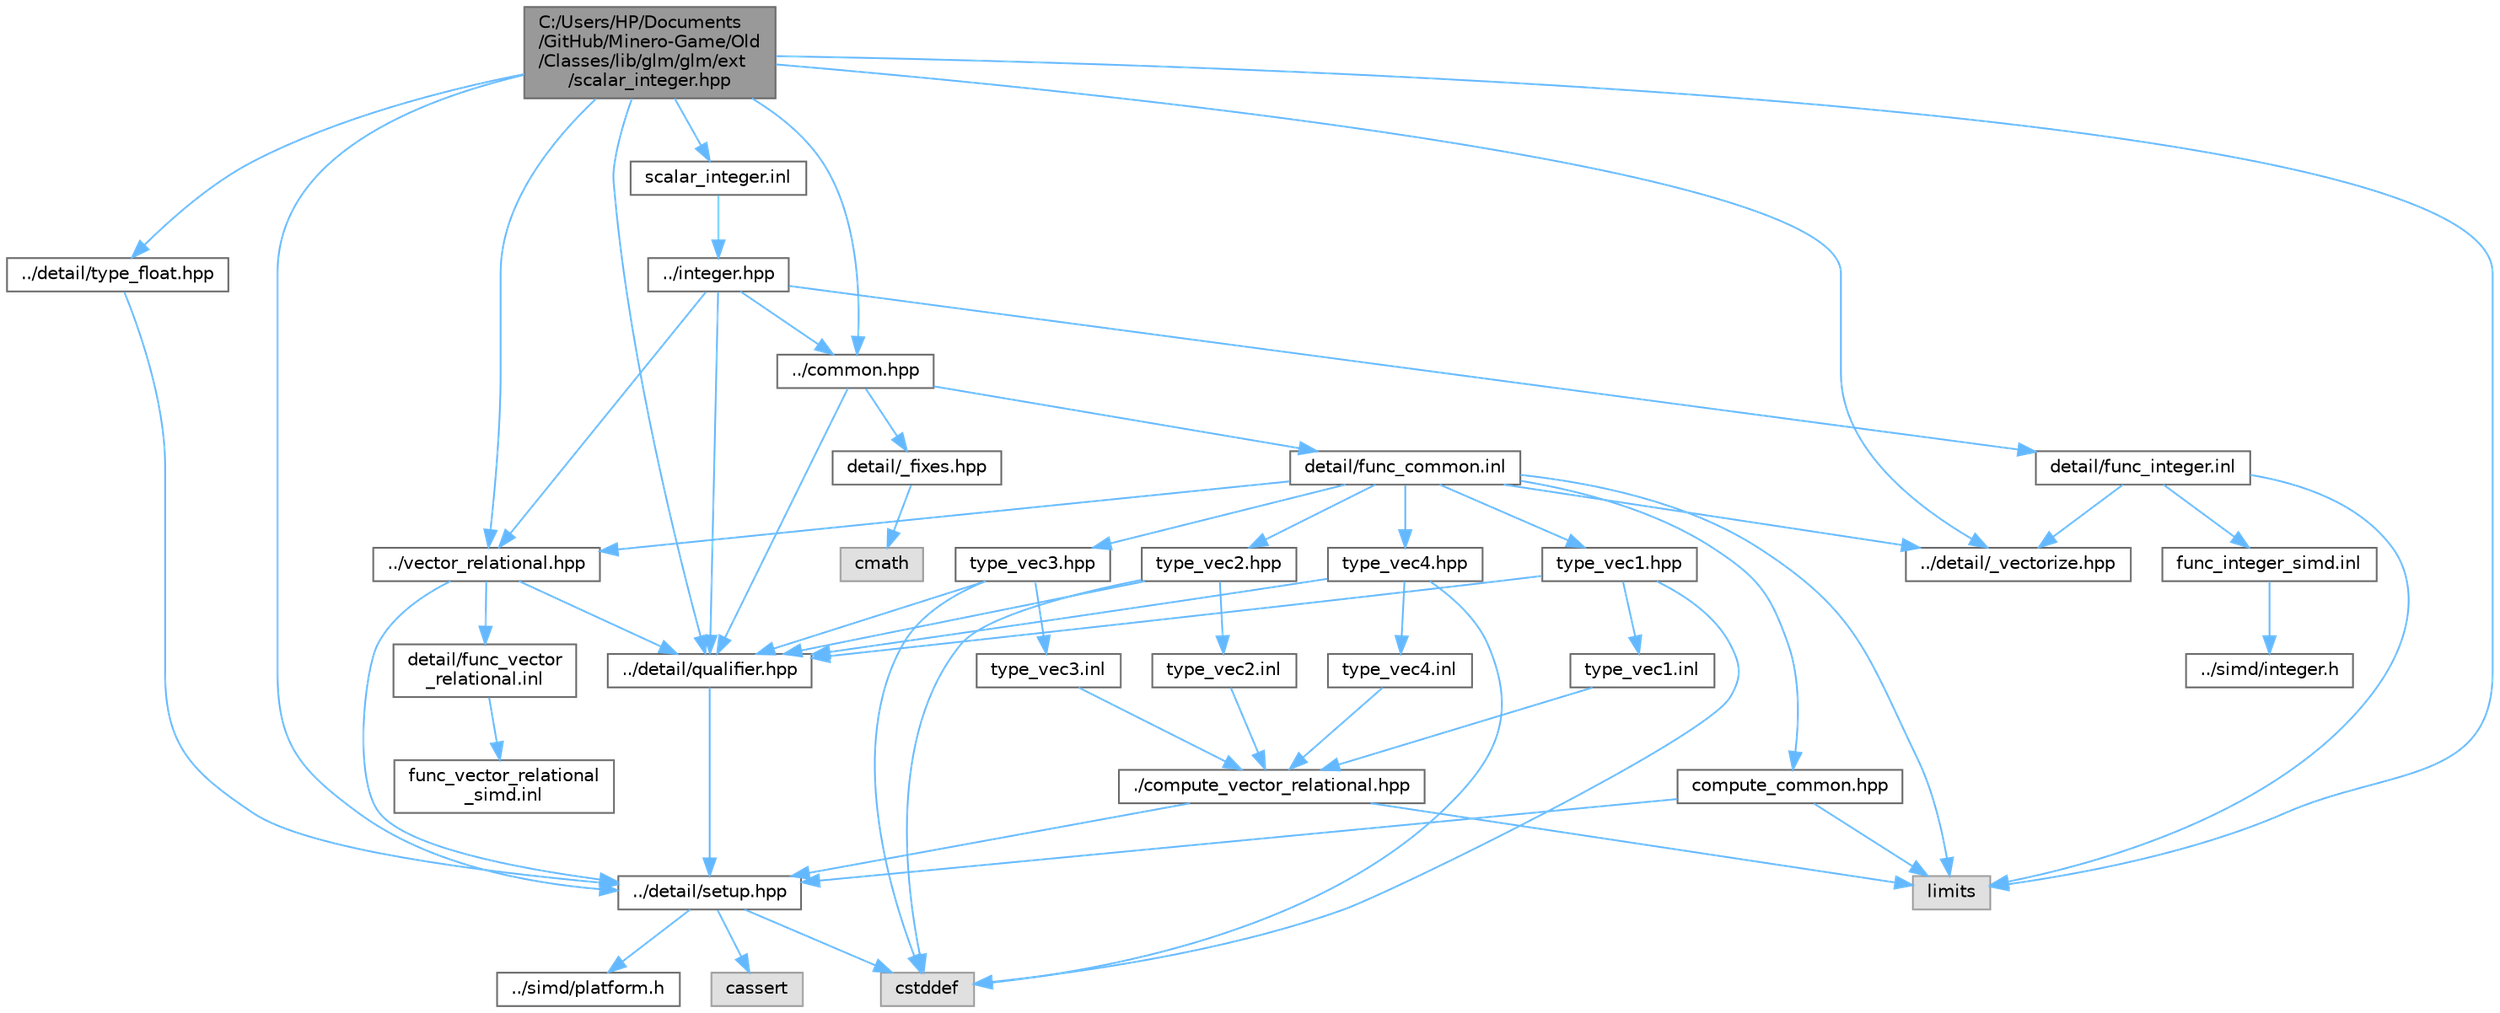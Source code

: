 digraph "C:/Users/HP/Documents/GitHub/Minero-Game/Old/Classes/lib/glm/glm/ext/scalar_integer.hpp"
{
 // LATEX_PDF_SIZE
  bgcolor="transparent";
  edge [fontname=Helvetica,fontsize=10,labelfontname=Helvetica,labelfontsize=10];
  node [fontname=Helvetica,fontsize=10,shape=box,height=0.2,width=0.4];
  Node1 [id="Node000001",label="C:/Users/HP/Documents\l/GitHub/Minero-Game/Old\l/Classes/lib/glm/glm/ext\l/scalar_integer.hpp",height=0.2,width=0.4,color="gray40", fillcolor="grey60", style="filled", fontcolor="black",tooltip=" "];
  Node1 -> Node2 [id="edge117_Node000001_Node000002",color="steelblue1",style="solid",tooltip=" "];
  Node2 [id="Node000002",label="../detail/setup.hpp",height=0.2,width=0.4,color="grey40", fillcolor="white", style="filled",URL="$_old_2_classes_2lib_2glm_2glm_2detail_2setup_8hpp.html",tooltip=" "];
  Node2 -> Node3 [id="edge118_Node000002_Node000003",color="steelblue1",style="solid",tooltip=" "];
  Node3 [id="Node000003",label="cassert",height=0.2,width=0.4,color="grey60", fillcolor="#E0E0E0", style="filled",tooltip=" "];
  Node2 -> Node4 [id="edge119_Node000002_Node000004",color="steelblue1",style="solid",tooltip=" "];
  Node4 [id="Node000004",label="cstddef",height=0.2,width=0.4,color="grey60", fillcolor="#E0E0E0", style="filled",tooltip=" "];
  Node2 -> Node5 [id="edge120_Node000002_Node000005",color="steelblue1",style="solid",tooltip=" "];
  Node5 [id="Node000005",label="../simd/platform.h",height=0.2,width=0.4,color="grey40", fillcolor="white", style="filled",URL="$_old_2_classes_2lib_2glm_2glm_2simd_2platform_8h.html",tooltip=" "];
  Node1 -> Node6 [id="edge121_Node000001_Node000006",color="steelblue1",style="solid",tooltip=" "];
  Node6 [id="Node000006",label="../detail/qualifier.hpp",height=0.2,width=0.4,color="grey40", fillcolor="white", style="filled",URL="$_old_2_classes_2lib_2glm_2glm_2detail_2qualifier_8hpp.html",tooltip=" "];
  Node6 -> Node2 [id="edge122_Node000006_Node000002",color="steelblue1",style="solid",tooltip=" "];
  Node1 -> Node7 [id="edge123_Node000001_Node000007",color="steelblue1",style="solid",tooltip=" "];
  Node7 [id="Node000007",label="../detail/_vectorize.hpp",height=0.2,width=0.4,color="grey40", fillcolor="white", style="filled",URL="$_old_2_classes_2lib_2glm_2glm_2detail_2__vectorize_8hpp.html",tooltip=" "];
  Node1 -> Node8 [id="edge124_Node000001_Node000008",color="steelblue1",style="solid",tooltip=" "];
  Node8 [id="Node000008",label="../detail/type_float.hpp",height=0.2,width=0.4,color="grey40", fillcolor="white", style="filled",URL="$_old_2_classes_2lib_2glm_2glm_2detail_2type__float_8hpp.html",tooltip=" "];
  Node8 -> Node2 [id="edge125_Node000008_Node000002",color="steelblue1",style="solid",tooltip=" "];
  Node1 -> Node9 [id="edge126_Node000001_Node000009",color="steelblue1",style="solid",tooltip=" "];
  Node9 [id="Node000009",label="../vector_relational.hpp",height=0.2,width=0.4,color="grey40", fillcolor="white", style="filled",URL="$_old_2_classes_2lib_2glm_2glm_2vector__relational_8hpp.html",tooltip=" "];
  Node9 -> Node6 [id="edge127_Node000009_Node000006",color="steelblue1",style="solid",tooltip=" "];
  Node9 -> Node2 [id="edge128_Node000009_Node000002",color="steelblue1",style="solid",tooltip=" "];
  Node9 -> Node10 [id="edge129_Node000009_Node000010",color="steelblue1",style="solid",tooltip=" "];
  Node10 [id="Node000010",label="detail/func_vector\l_relational.inl",height=0.2,width=0.4,color="grey40", fillcolor="white", style="filled",URL="$_old_2_classes_2lib_2glm_2glm_2detail_2func__vector__relational_8inl.html",tooltip=" "];
  Node10 -> Node11 [id="edge130_Node000010_Node000011",color="steelblue1",style="solid",tooltip=" "];
  Node11 [id="Node000011",label="func_vector_relational\l_simd.inl",height=0.2,width=0.4,color="grey40", fillcolor="white", style="filled",URL="$_old_2_classes_2lib_2glm_2glm_2detail_2func__vector__relational__simd_8inl.html",tooltip=" "];
  Node1 -> Node12 [id="edge131_Node000001_Node000012",color="steelblue1",style="solid",tooltip=" "];
  Node12 [id="Node000012",label="../common.hpp",height=0.2,width=0.4,color="grey40", fillcolor="white", style="filled",URL="$_old_2_classes_2lib_2glm_2glm_2common_8hpp.html",tooltip=" "];
  Node12 -> Node6 [id="edge132_Node000012_Node000006",color="steelblue1",style="solid",tooltip=" "];
  Node12 -> Node13 [id="edge133_Node000012_Node000013",color="steelblue1",style="solid",tooltip=" "];
  Node13 [id="Node000013",label="detail/_fixes.hpp",height=0.2,width=0.4,color="grey40", fillcolor="white", style="filled",URL="$_old_2_classes_2lib_2glm_2glm_2detail_2__fixes_8hpp.html",tooltip=" "];
  Node13 -> Node14 [id="edge134_Node000013_Node000014",color="steelblue1",style="solid",tooltip=" "];
  Node14 [id="Node000014",label="cmath",height=0.2,width=0.4,color="grey60", fillcolor="#E0E0E0", style="filled",tooltip=" "];
  Node12 -> Node15 [id="edge135_Node000012_Node000015",color="steelblue1",style="solid",tooltip=" "];
  Node15 [id="Node000015",label="detail/func_common.inl",height=0.2,width=0.4,color="grey40", fillcolor="white", style="filled",URL="$_old_2_classes_2lib_2glm_2glm_2detail_2func__common_8inl.html",tooltip=" "];
  Node15 -> Node9 [id="edge136_Node000015_Node000009",color="steelblue1",style="solid",tooltip=" "];
  Node15 -> Node16 [id="edge137_Node000015_Node000016",color="steelblue1",style="solid",tooltip=" "];
  Node16 [id="Node000016",label="compute_common.hpp",height=0.2,width=0.4,color="grey40", fillcolor="white", style="filled",URL="$_old_2_classes_2lib_2glm_2glm_2detail_2compute__common_8hpp.html",tooltip=" "];
  Node16 -> Node2 [id="edge138_Node000016_Node000002",color="steelblue1",style="solid",tooltip=" "];
  Node16 -> Node17 [id="edge139_Node000016_Node000017",color="steelblue1",style="solid",tooltip=" "];
  Node17 [id="Node000017",label="limits",height=0.2,width=0.4,color="grey60", fillcolor="#E0E0E0", style="filled",tooltip=" "];
  Node15 -> Node18 [id="edge140_Node000015_Node000018",color="steelblue1",style="solid",tooltip=" "];
  Node18 [id="Node000018",label="type_vec1.hpp",height=0.2,width=0.4,color="grey40", fillcolor="white", style="filled",URL="$_old_2_classes_2lib_2glm_2glm_2detail_2type__vec1_8hpp.html",tooltip=" "];
  Node18 -> Node6 [id="edge141_Node000018_Node000006",color="steelblue1",style="solid",tooltip=" "];
  Node18 -> Node4 [id="edge142_Node000018_Node000004",color="steelblue1",style="solid",tooltip=" "];
  Node18 -> Node19 [id="edge143_Node000018_Node000019",color="steelblue1",style="solid",tooltip=" "];
  Node19 [id="Node000019",label="type_vec1.inl",height=0.2,width=0.4,color="grey40", fillcolor="white", style="filled",URL="$_old_2_classes_2lib_2glm_2glm_2detail_2type__vec1_8inl.html",tooltip=" "];
  Node19 -> Node20 [id="edge144_Node000019_Node000020",color="steelblue1",style="solid",tooltip=" "];
  Node20 [id="Node000020",label="./compute_vector_relational.hpp",height=0.2,width=0.4,color="grey40", fillcolor="white", style="filled",URL="$_old_2_classes_2lib_2glm_2glm_2detail_2compute__vector__relational_8hpp.html",tooltip=" "];
  Node20 -> Node2 [id="edge145_Node000020_Node000002",color="steelblue1",style="solid",tooltip=" "];
  Node20 -> Node17 [id="edge146_Node000020_Node000017",color="steelblue1",style="solid",tooltip=" "];
  Node15 -> Node21 [id="edge147_Node000015_Node000021",color="steelblue1",style="solid",tooltip=" "];
  Node21 [id="Node000021",label="type_vec2.hpp",height=0.2,width=0.4,color="grey40", fillcolor="white", style="filled",URL="$_old_2_classes_2lib_2glm_2glm_2detail_2type__vec2_8hpp.html",tooltip=" "];
  Node21 -> Node6 [id="edge148_Node000021_Node000006",color="steelblue1",style="solid",tooltip=" "];
  Node21 -> Node4 [id="edge149_Node000021_Node000004",color="steelblue1",style="solid",tooltip=" "];
  Node21 -> Node22 [id="edge150_Node000021_Node000022",color="steelblue1",style="solid",tooltip=" "];
  Node22 [id="Node000022",label="type_vec2.inl",height=0.2,width=0.4,color="grey40", fillcolor="white", style="filled",URL="$_old_2_classes_2lib_2glm_2glm_2detail_2type__vec2_8inl.html",tooltip=" "];
  Node22 -> Node20 [id="edge151_Node000022_Node000020",color="steelblue1",style="solid",tooltip=" "];
  Node15 -> Node23 [id="edge152_Node000015_Node000023",color="steelblue1",style="solid",tooltip=" "];
  Node23 [id="Node000023",label="type_vec3.hpp",height=0.2,width=0.4,color="grey40", fillcolor="white", style="filled",URL="$_old_2_classes_2lib_2glm_2glm_2detail_2type__vec3_8hpp.html",tooltip=" "];
  Node23 -> Node6 [id="edge153_Node000023_Node000006",color="steelblue1",style="solid",tooltip=" "];
  Node23 -> Node4 [id="edge154_Node000023_Node000004",color="steelblue1",style="solid",tooltip=" "];
  Node23 -> Node24 [id="edge155_Node000023_Node000024",color="steelblue1",style="solid",tooltip=" "];
  Node24 [id="Node000024",label="type_vec3.inl",height=0.2,width=0.4,color="grey40", fillcolor="white", style="filled",URL="$_old_2_classes_2lib_2glm_2glm_2detail_2type__vec3_8inl.html",tooltip=" "];
  Node24 -> Node20 [id="edge156_Node000024_Node000020",color="steelblue1",style="solid",tooltip=" "];
  Node15 -> Node25 [id="edge157_Node000015_Node000025",color="steelblue1",style="solid",tooltip=" "];
  Node25 [id="Node000025",label="type_vec4.hpp",height=0.2,width=0.4,color="grey40", fillcolor="white", style="filled",URL="$_old_2_classes_2lib_2glm_2glm_2detail_2type__vec4_8hpp.html",tooltip=" "];
  Node25 -> Node6 [id="edge158_Node000025_Node000006",color="steelblue1",style="solid",tooltip=" "];
  Node25 -> Node4 [id="edge159_Node000025_Node000004",color="steelblue1",style="solid",tooltip=" "];
  Node25 -> Node26 [id="edge160_Node000025_Node000026",color="steelblue1",style="solid",tooltip=" "];
  Node26 [id="Node000026",label="type_vec4.inl",height=0.2,width=0.4,color="grey40", fillcolor="white", style="filled",URL="$_old_2_classes_2lib_2glm_2glm_2detail_2type__vec4_8inl.html",tooltip=" "];
  Node26 -> Node20 [id="edge161_Node000026_Node000020",color="steelblue1",style="solid",tooltip=" "];
  Node15 -> Node7 [id="edge162_Node000015_Node000007",color="steelblue1",style="solid",tooltip=" "];
  Node15 -> Node17 [id="edge163_Node000015_Node000017",color="steelblue1",style="solid",tooltip=" "];
  Node1 -> Node17 [id="edge164_Node000001_Node000017",color="steelblue1",style="solid",tooltip=" "];
  Node1 -> Node27 [id="edge165_Node000001_Node000027",color="steelblue1",style="solid",tooltip=" "];
  Node27 [id="Node000027",label="scalar_integer.inl",height=0.2,width=0.4,color="grey40", fillcolor="white", style="filled",URL="$_old_2_classes_2lib_2glm_2glm_2ext_2scalar__integer_8inl.html",tooltip=" "];
  Node27 -> Node28 [id="edge166_Node000027_Node000028",color="steelblue1",style="solid",tooltip=" "];
  Node28 [id="Node000028",label="../integer.hpp",height=0.2,width=0.4,color="grey40", fillcolor="white", style="filled",URL="$_old_2_classes_2lib_2glm_2glm_2integer_8hpp.html",tooltip=" "];
  Node28 -> Node6 [id="edge167_Node000028_Node000006",color="steelblue1",style="solid",tooltip=" "];
  Node28 -> Node12 [id="edge168_Node000028_Node000012",color="steelblue1",style="solid",tooltip=" "];
  Node28 -> Node9 [id="edge169_Node000028_Node000009",color="steelblue1",style="solid",tooltip=" "];
  Node28 -> Node29 [id="edge170_Node000028_Node000029",color="steelblue1",style="solid",tooltip=" "];
  Node29 [id="Node000029",label="detail/func_integer.inl",height=0.2,width=0.4,color="grey40", fillcolor="white", style="filled",URL="$_old_2_classes_2lib_2glm_2glm_2detail_2func__integer_8inl.html",tooltip=" "];
  Node29 -> Node7 [id="edge171_Node000029_Node000007",color="steelblue1",style="solid",tooltip=" "];
  Node29 -> Node17 [id="edge172_Node000029_Node000017",color="steelblue1",style="solid",tooltip=" "];
  Node29 -> Node30 [id="edge173_Node000029_Node000030",color="steelblue1",style="solid",tooltip=" "];
  Node30 [id="Node000030",label="func_integer_simd.inl",height=0.2,width=0.4,color="grey40", fillcolor="white", style="filled",URL="$_old_2_classes_2lib_2glm_2glm_2detail_2func__integer__simd_8inl.html",tooltip=" "];
  Node30 -> Node31 [id="edge174_Node000030_Node000031",color="steelblue1",style="solid",tooltip=" "];
  Node31 [id="Node000031",label="../simd/integer.h",height=0.2,width=0.4,color="grey40", fillcolor="white", style="filled",URL="$_old_2_classes_2lib_2glm_2glm_2simd_2integer_8h.html",tooltip=" "];
}
